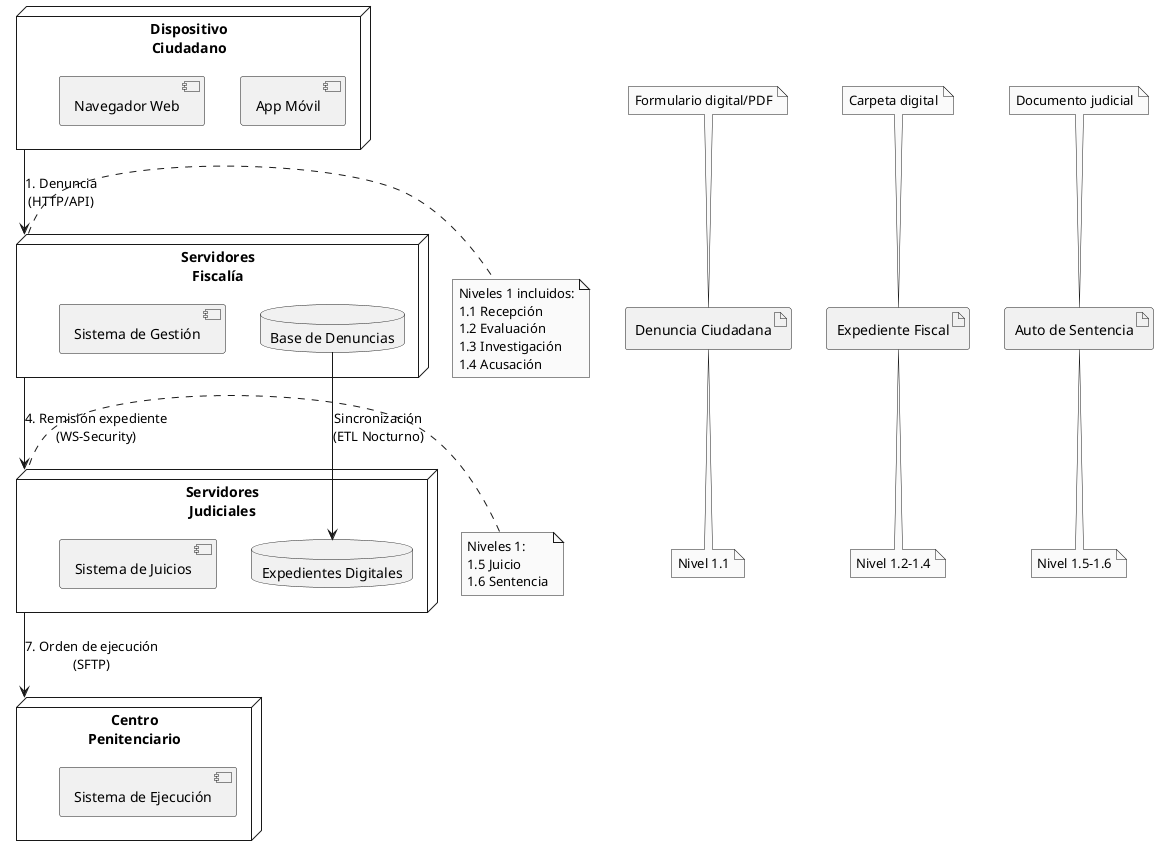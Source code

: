 @startuml
skinparam monochrome true

' Define artifacts with simpler syntax
artifact "Denuncia Ciudadana" as denuncia
note top of denuncia : Formulario digital/PDF
note bottom of denuncia : Nivel 1.1

artifact "Expediente Fiscal" as expediente
note top of expediente : Carpeta digital
note bottom of expediente : Nivel 1.2-1.4

artifact "Auto de Sentencia" as sentencia
note top of sentencia : Documento judicial
note bottom of sentencia : Nivel 1.5-1.6

' Define nodes
node "Dispositivo\nCiudadano" {
  component "App Móvil"
  component "Navegador Web"
}

node "Servidores\nFiscalía" {
  database "Base de Denuncias"
  component "Sistema de Gestión"
}

node "Servidores\nJudiciales" {
  database "Expedientes Digitales"
  component "Sistema de Juicios"
}

node "Centro\nPenitenciario" {
  component "Sistema de Ejecución"
}

' Define connections
"Dispositivo\nCiudadano" --> "Servidores\nFiscalía" : 1. Denuncia\n(HTTP/API)
"Servidores\nFiscalía" --> "Servidores\nJudiciales" : 4. Remisión expediente\n(WS-Security)
"Servidores\nJudiciales" --> "Centro\nPenitenciario" : 7. Orden de ejecución\n(SFTP)
"Base de Denuncias" --> "Expedientes Digitales" : Sincronización\n(ETL Nocturno)

note right of "Servidores\nFiscalía"
  Niveles 1 incluidos:
  1.1 Recepción
  1.2 Evaluación
  1.3 Investigación
  1.4 Acusación
end note

note left of "Servidores\nJudiciales"
  Niveles 1:
  1.5 Juicio
  1.6 Sentencia
end note
@enduml